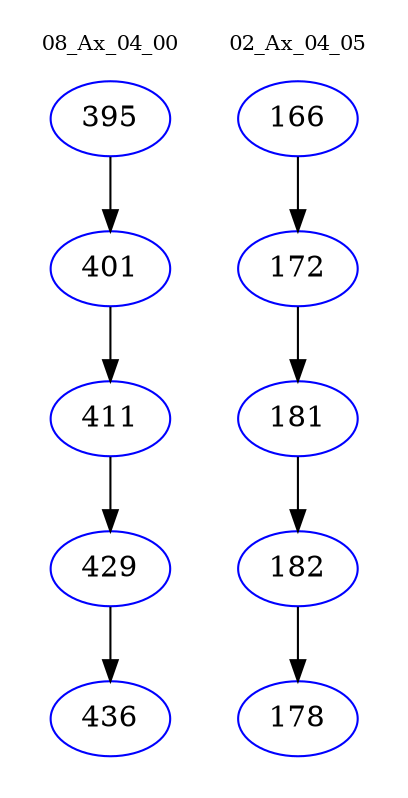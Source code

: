 digraph{
subgraph cluster_0 {
color = white
label = "08_Ax_04_00";
fontsize=10;
T0_395 [label="395", color="blue"]
T0_395 -> T0_401 [color="black"]
T0_401 [label="401", color="blue"]
T0_401 -> T0_411 [color="black"]
T0_411 [label="411", color="blue"]
T0_411 -> T0_429 [color="black"]
T0_429 [label="429", color="blue"]
T0_429 -> T0_436 [color="black"]
T0_436 [label="436", color="blue"]
}
subgraph cluster_1 {
color = white
label = "02_Ax_04_05";
fontsize=10;
T1_166 [label="166", color="blue"]
T1_166 -> T1_172 [color="black"]
T1_172 [label="172", color="blue"]
T1_172 -> T1_181 [color="black"]
T1_181 [label="181", color="blue"]
T1_181 -> T1_182 [color="black"]
T1_182 [label="182", color="blue"]
T1_182 -> T1_178 [color="black"]
T1_178 [label="178", color="blue"]
}
}

